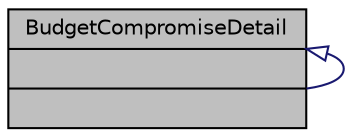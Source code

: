 digraph "BudgetCompromiseDetail"
{
 // LATEX_PDF_SIZE
  bgcolor="transparent";
  edge [fontname="Helvetica",fontsize="10",labelfontname="Helvetica",labelfontsize="10"];
  node [fontname="Helvetica",fontsize="10",shape=record];
  Node1 [label="{BudgetCompromiseDetail\n||}",height=0.2,width=0.4,color="black", fillcolor="grey75", style="filled", fontcolor="black",tooltip="Extension de la clase BudgetCompromiseDetail del modulo de presupuesto."];
  Node1 -> Node1 [dir="back",color="midnightblue",fontsize="10",style="solid",arrowtail="onormal",fontname="Helvetica"];
}
